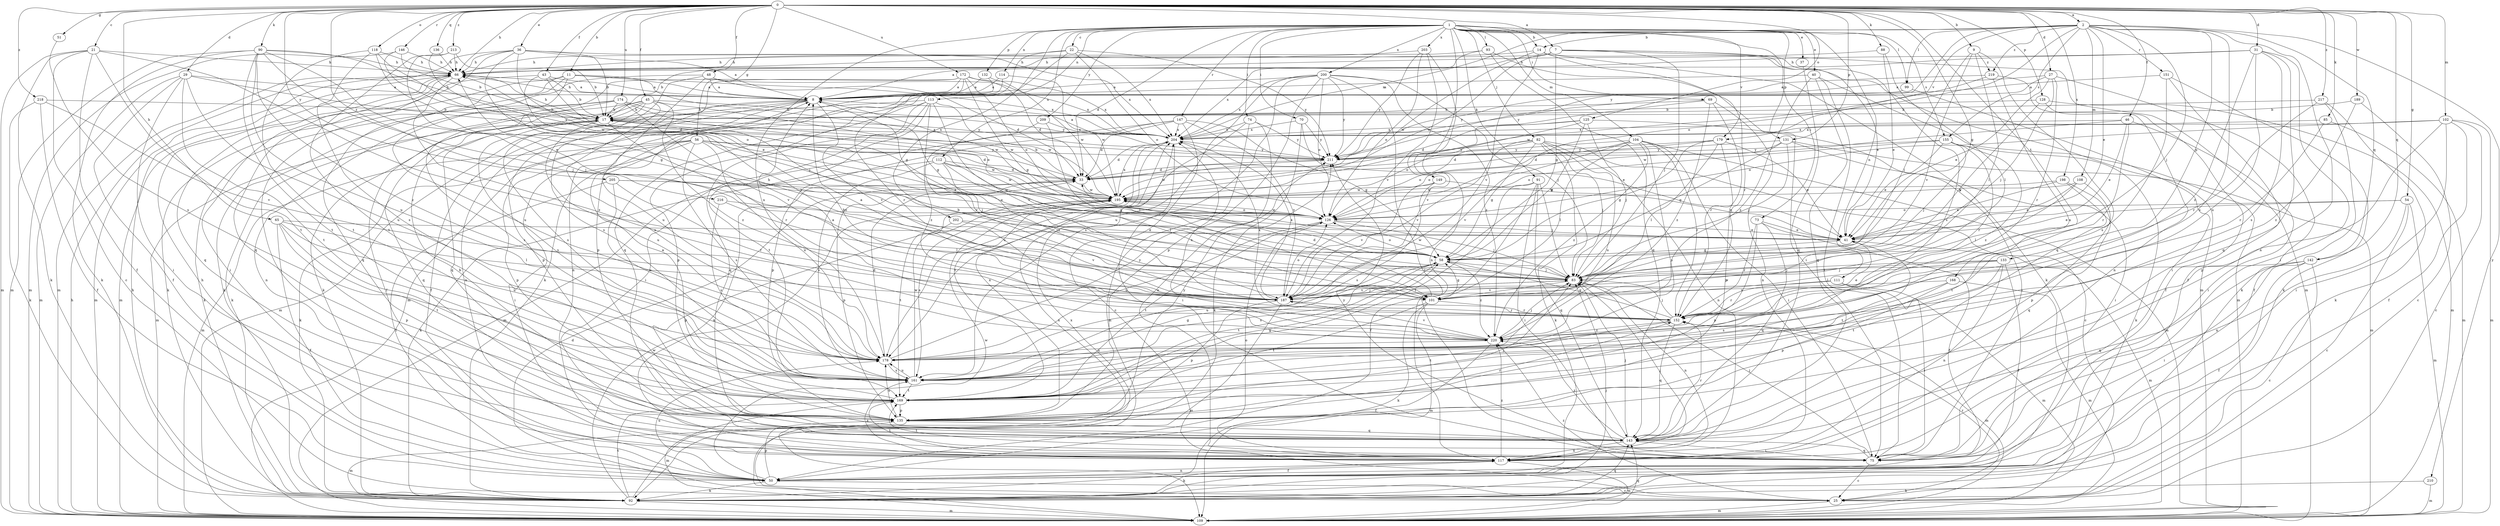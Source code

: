 strict digraph  {
0;
1;
2;
7;
8;
9;
11;
14;
17;
21;
22;
25;
27;
29;
31;
33;
36;
37;
40;
41;
43;
45;
46;
48;
50;
51;
54;
56;
58;
65;
66;
69;
70;
73;
74;
75;
82;
83;
85;
88;
90;
91;
92;
93;
99;
101;
102;
104;
108;
109;
111;
112;
113;
114;
117;
118;
125;
126;
128;
131;
132;
133;
135;
136;
142;
143;
146;
147;
149;
151;
152;
155;
161;
168;
169;
172;
174;
178;
179;
187;
189;
195;
198;
200;
202;
203;
204;
205;
209;
210;
211;
213;
216;
217;
218;
219;
220;
0 -> 2  [label=a];
0 -> 7  [label=a];
0 -> 9  [label=b];
0 -> 11  [label=b];
0 -> 21  [label=c];
0 -> 27  [label=d];
0 -> 29  [label=d];
0 -> 31  [label=d];
0 -> 36  [label=e];
0 -> 43  [label=f];
0 -> 45  [label=f];
0 -> 46  [label=f];
0 -> 48  [label=f];
0 -> 51  [label=g];
0 -> 54  [label=g];
0 -> 56  [label=g];
0 -> 58  [label=g];
0 -> 65  [label=h];
0 -> 66  [label=h];
0 -> 85  [label=k];
0 -> 88  [label=k];
0 -> 90  [label=k];
0 -> 102  [label=m];
0 -> 118  [label=o];
0 -> 125  [label=o];
0 -> 128  [label=p];
0 -> 131  [label=p];
0 -> 136  [label=q];
0 -> 142  [label=q];
0 -> 146  [label=r];
0 -> 168  [label=t];
0 -> 172  [label=u];
0 -> 174  [label=u];
0 -> 189  [label=w];
0 -> 198  [label=x];
0 -> 205  [label=y];
0 -> 213  [label=z];
0 -> 216  [label=z];
0 -> 217  [label=z];
0 -> 218  [label=z];
1 -> 14  [label=b];
1 -> 22  [label=c];
1 -> 33  [label=d];
1 -> 37  [label=e];
1 -> 40  [label=e];
1 -> 69  [label=i];
1 -> 70  [label=i];
1 -> 73  [label=i];
1 -> 74  [label=i];
1 -> 82  [label=j];
1 -> 91  [label=k];
1 -> 93  [label=l];
1 -> 99  [label=l];
1 -> 104  [label=m];
1 -> 111  [label=n];
1 -> 112  [label=n];
1 -> 113  [label=n];
1 -> 114  [label=n];
1 -> 131  [label=p];
1 -> 132  [label=p];
1 -> 147  [label=r];
1 -> 149  [label=r];
1 -> 155  [label=s];
1 -> 178  [label=u];
1 -> 179  [label=v];
1 -> 200  [label=x];
1 -> 202  [label=x];
1 -> 203  [label=x];
1 -> 209  [label=y];
2 -> 14  [label=b];
2 -> 41  [label=e];
2 -> 83  [label=j];
2 -> 99  [label=l];
2 -> 108  [label=m];
2 -> 117  [label=n];
2 -> 126  [label=o];
2 -> 133  [label=p];
2 -> 142  [label=q];
2 -> 151  [label=r];
2 -> 155  [label=s];
2 -> 161  [label=s];
2 -> 179  [label=v];
2 -> 204  [label=x];
2 -> 210  [label=y];
2 -> 211  [label=y];
2 -> 219  [label=z];
7 -> 17  [label=b];
7 -> 41  [label=e];
7 -> 58  [label=g];
7 -> 66  [label=h];
7 -> 83  [label=j];
7 -> 109  [label=m];
7 -> 161  [label=s];
7 -> 195  [label=w];
8 -> 17  [label=b];
8 -> 50  [label=f];
8 -> 66  [label=h];
8 -> 109  [label=m];
8 -> 117  [label=n];
8 -> 135  [label=p];
8 -> 187  [label=v];
8 -> 195  [label=w];
9 -> 83  [label=j];
9 -> 101  [label=l];
9 -> 143  [label=q];
9 -> 187  [label=v];
9 -> 219  [label=z];
11 -> 8  [label=a];
11 -> 58  [label=g];
11 -> 75  [label=i];
11 -> 92  [label=k];
11 -> 143  [label=q];
11 -> 178  [label=u];
11 -> 204  [label=x];
14 -> 66  [label=h];
14 -> 92  [label=k];
14 -> 109  [label=m];
14 -> 152  [label=r];
14 -> 187  [label=v];
14 -> 195  [label=w];
17 -> 66  [label=h];
17 -> 109  [label=m];
17 -> 143  [label=q];
17 -> 152  [label=r];
17 -> 161  [label=s];
17 -> 178  [label=u];
17 -> 204  [label=x];
21 -> 25  [label=c];
21 -> 50  [label=f];
21 -> 66  [label=h];
21 -> 92  [label=k];
21 -> 109  [label=m];
21 -> 169  [label=t];
21 -> 187  [label=v];
22 -> 66  [label=h];
22 -> 92  [label=k];
22 -> 126  [label=o];
22 -> 143  [label=q];
22 -> 204  [label=x];
22 -> 211  [label=y];
25 -> 33  [label=d];
25 -> 109  [label=m];
25 -> 152  [label=r];
25 -> 204  [label=x];
25 -> 220  [label=z];
27 -> 8  [label=a];
27 -> 41  [label=e];
27 -> 83  [label=j];
27 -> 92  [label=k];
27 -> 152  [label=r];
27 -> 211  [label=y];
29 -> 8  [label=a];
29 -> 50  [label=f];
29 -> 75  [label=i];
29 -> 109  [label=m];
29 -> 169  [label=t];
29 -> 178  [label=u];
29 -> 211  [label=y];
31 -> 8  [label=a];
31 -> 66  [label=h];
31 -> 75  [label=i];
31 -> 143  [label=q];
31 -> 161  [label=s];
31 -> 178  [label=u];
31 -> 220  [label=z];
33 -> 17  [label=b];
33 -> 117  [label=n];
33 -> 135  [label=p];
33 -> 195  [label=w];
36 -> 8  [label=a];
36 -> 17  [label=b];
36 -> 58  [label=g];
36 -> 66  [label=h];
36 -> 83  [label=j];
36 -> 109  [label=m];
36 -> 143  [label=q];
36 -> 204  [label=x];
37 -> 143  [label=q];
40 -> 8  [label=a];
40 -> 75  [label=i];
40 -> 109  [label=m];
40 -> 143  [label=q];
40 -> 220  [label=z];
41 -> 58  [label=g];
41 -> 109  [label=m];
41 -> 169  [label=t];
43 -> 8  [label=a];
43 -> 17  [label=b];
43 -> 33  [label=d];
43 -> 101  [label=l];
43 -> 109  [label=m];
45 -> 17  [label=b];
45 -> 50  [label=f];
45 -> 92  [label=k];
45 -> 143  [label=q];
45 -> 161  [label=s];
45 -> 178  [label=u];
45 -> 195  [label=w];
45 -> 211  [label=y];
45 -> 220  [label=z];
46 -> 41  [label=e];
46 -> 75  [label=i];
46 -> 152  [label=r];
46 -> 195  [label=w];
46 -> 204  [label=x];
48 -> 8  [label=a];
48 -> 33  [label=d];
48 -> 92  [label=k];
48 -> 161  [label=s];
48 -> 178  [label=u];
48 -> 204  [label=x];
50 -> 25  [label=c];
50 -> 66  [label=h];
50 -> 92  [label=k];
50 -> 117  [label=n];
50 -> 135  [label=p];
50 -> 178  [label=u];
50 -> 195  [label=w];
51 -> 161  [label=s];
54 -> 25  [label=c];
54 -> 41  [label=e];
54 -> 109  [label=m];
54 -> 117  [label=n];
54 -> 126  [label=o];
56 -> 33  [label=d];
56 -> 75  [label=i];
56 -> 83  [label=j];
56 -> 92  [label=k];
56 -> 109  [label=m];
56 -> 135  [label=p];
56 -> 161  [label=s];
56 -> 178  [label=u];
56 -> 195  [label=w];
56 -> 211  [label=y];
58 -> 83  [label=j];
58 -> 126  [label=o];
58 -> 161  [label=s];
58 -> 169  [label=t];
58 -> 178  [label=u];
58 -> 220  [label=z];
65 -> 41  [label=e];
65 -> 50  [label=f];
65 -> 101  [label=l];
65 -> 135  [label=p];
65 -> 169  [label=t];
65 -> 178  [label=u];
66 -> 8  [label=a];
66 -> 75  [label=i];
66 -> 109  [label=m];
66 -> 143  [label=q];
66 -> 220  [label=z];
69 -> 17  [label=b];
69 -> 117  [label=n];
69 -> 152  [label=r];
69 -> 187  [label=v];
69 -> 220  [label=z];
70 -> 41  [label=e];
70 -> 92  [label=k];
70 -> 204  [label=x];
70 -> 211  [label=y];
73 -> 41  [label=e];
73 -> 50  [label=f];
73 -> 135  [label=p];
73 -> 143  [label=q];
73 -> 152  [label=r];
74 -> 109  [label=m];
74 -> 117  [label=n];
74 -> 178  [label=u];
74 -> 204  [label=x];
74 -> 211  [label=y];
75 -> 25  [label=c];
75 -> 83  [label=j];
75 -> 143  [label=q];
75 -> 169  [label=t];
82 -> 25  [label=c];
82 -> 58  [label=g];
82 -> 83  [label=j];
82 -> 92  [label=k];
82 -> 117  [label=n];
82 -> 126  [label=o];
82 -> 178  [label=u];
82 -> 187  [label=v];
82 -> 211  [label=y];
83 -> 8  [label=a];
83 -> 66  [label=h];
83 -> 101  [label=l];
83 -> 117  [label=n];
83 -> 187  [label=v];
83 -> 195  [label=w];
85 -> 109  [label=m];
85 -> 152  [label=r];
85 -> 204  [label=x];
88 -> 41  [label=e];
88 -> 66  [label=h];
88 -> 101  [label=l];
90 -> 17  [label=b];
90 -> 41  [label=e];
90 -> 66  [label=h];
90 -> 83  [label=j];
90 -> 92  [label=k];
90 -> 109  [label=m];
90 -> 169  [label=t];
90 -> 178  [label=u];
90 -> 220  [label=z];
91 -> 50  [label=f];
91 -> 75  [label=i];
91 -> 83  [label=j];
91 -> 143  [label=q];
91 -> 169  [label=t];
91 -> 195  [label=w];
92 -> 66  [label=h];
92 -> 83  [label=j];
92 -> 109  [label=m];
92 -> 143  [label=q];
92 -> 169  [label=t];
92 -> 195  [label=w];
92 -> 204  [label=x];
93 -> 66  [label=h];
93 -> 75  [label=i];
93 -> 143  [label=q];
93 -> 204  [label=x];
99 -> 75  [label=i];
99 -> 211  [label=y];
101 -> 17  [label=b];
101 -> 33  [label=d];
101 -> 58  [label=g];
101 -> 92  [label=k];
101 -> 109  [label=m];
101 -> 152  [label=r];
101 -> 169  [label=t];
102 -> 25  [label=c];
102 -> 50  [label=f];
102 -> 75  [label=i];
102 -> 109  [label=m];
102 -> 126  [label=o];
102 -> 135  [label=p];
102 -> 204  [label=x];
104 -> 75  [label=i];
104 -> 101  [label=l];
104 -> 109  [label=m];
104 -> 126  [label=o];
104 -> 152  [label=r];
104 -> 161  [label=s];
104 -> 187  [label=v];
104 -> 211  [label=y];
104 -> 220  [label=z];
108 -> 41  [label=e];
108 -> 101  [label=l];
108 -> 135  [label=p];
108 -> 195  [label=w];
109 -> 66  [label=h];
109 -> 143  [label=q];
111 -> 75  [label=i];
111 -> 109  [label=m];
111 -> 152  [label=r];
111 -> 187  [label=v];
112 -> 33  [label=d];
112 -> 58  [label=g];
112 -> 92  [label=k];
112 -> 101  [label=l];
112 -> 161  [label=s];
112 -> 187  [label=v];
112 -> 195  [label=w];
113 -> 17  [label=b];
113 -> 75  [label=i];
113 -> 135  [label=p];
113 -> 143  [label=q];
113 -> 169  [label=t];
113 -> 187  [label=v];
113 -> 195  [label=w];
113 -> 220  [label=z];
114 -> 8  [label=a];
114 -> 135  [label=p];
114 -> 195  [label=w];
117 -> 50  [label=f];
117 -> 83  [label=j];
117 -> 92  [label=k];
117 -> 109  [label=m];
117 -> 126  [label=o];
117 -> 161  [label=s];
117 -> 169  [label=t];
117 -> 220  [label=z];
118 -> 41  [label=e];
118 -> 58  [label=g];
118 -> 66  [label=h];
118 -> 161  [label=s];
118 -> 169  [label=t];
125 -> 33  [label=d];
125 -> 58  [label=g];
125 -> 75  [label=i];
125 -> 83  [label=j];
125 -> 126  [label=o];
125 -> 204  [label=x];
126 -> 41  [label=e];
126 -> 83  [label=j];
126 -> 169  [label=t];
126 -> 178  [label=u];
126 -> 195  [label=w];
128 -> 17  [label=b];
128 -> 50  [label=f];
128 -> 83  [label=j];
128 -> 109  [label=m];
131 -> 33  [label=d];
131 -> 58  [label=g];
131 -> 75  [label=i];
131 -> 83  [label=j];
131 -> 109  [label=m];
131 -> 211  [label=y];
132 -> 8  [label=a];
132 -> 117  [label=n];
132 -> 195  [label=w];
133 -> 50  [label=f];
133 -> 83  [label=j];
133 -> 101  [label=l];
133 -> 117  [label=n];
133 -> 169  [label=t];
133 -> 187  [label=v];
135 -> 17  [label=b];
135 -> 83  [label=j];
135 -> 109  [label=m];
135 -> 143  [label=q];
135 -> 152  [label=r];
135 -> 178  [label=u];
135 -> 204  [label=x];
135 -> 211  [label=y];
136 -> 66  [label=h];
136 -> 195  [label=w];
142 -> 25  [label=c];
142 -> 50  [label=f];
142 -> 75  [label=i];
142 -> 83  [label=j];
142 -> 143  [label=q];
143 -> 75  [label=i];
143 -> 83  [label=j];
143 -> 117  [label=n];
143 -> 152  [label=r];
143 -> 211  [label=y];
143 -> 220  [label=z];
146 -> 17  [label=b];
146 -> 66  [label=h];
146 -> 109  [label=m];
146 -> 126  [label=o];
147 -> 25  [label=c];
147 -> 33  [label=d];
147 -> 58  [label=g];
147 -> 109  [label=m];
147 -> 135  [label=p];
147 -> 187  [label=v];
147 -> 204  [label=x];
149 -> 41  [label=e];
149 -> 161  [label=s];
149 -> 187  [label=v];
149 -> 195  [label=w];
151 -> 8  [label=a];
151 -> 50  [label=f];
151 -> 92  [label=k];
151 -> 161  [label=s];
152 -> 41  [label=e];
152 -> 58  [label=g];
152 -> 83  [label=j];
152 -> 109  [label=m];
152 -> 143  [label=q];
152 -> 169  [label=t];
152 -> 204  [label=x];
152 -> 220  [label=z];
155 -> 41  [label=e];
155 -> 83  [label=j];
155 -> 92  [label=k];
155 -> 126  [label=o];
155 -> 152  [label=r];
155 -> 211  [label=y];
155 -> 220  [label=z];
161 -> 58  [label=g];
161 -> 169  [label=t];
161 -> 178  [label=u];
161 -> 195  [label=w];
168 -> 109  [label=m];
168 -> 135  [label=p];
168 -> 161  [label=s];
168 -> 187  [label=v];
169 -> 8  [label=a];
169 -> 58  [label=g];
169 -> 109  [label=m];
169 -> 135  [label=p];
172 -> 8  [label=a];
172 -> 33  [label=d];
172 -> 58  [label=g];
172 -> 92  [label=k];
172 -> 109  [label=m];
172 -> 126  [label=o];
172 -> 152  [label=r];
172 -> 204  [label=x];
174 -> 17  [label=b];
174 -> 92  [label=k];
174 -> 117  [label=n];
174 -> 126  [label=o];
174 -> 161  [label=s];
174 -> 187  [label=v];
174 -> 211  [label=y];
178 -> 33  [label=d];
178 -> 161  [label=s];
178 -> 211  [label=y];
179 -> 33  [label=d];
179 -> 41  [label=e];
179 -> 58  [label=g];
179 -> 101  [label=l];
179 -> 135  [label=p];
179 -> 211  [label=y];
187 -> 8  [label=a];
187 -> 17  [label=b];
187 -> 83  [label=j];
187 -> 109  [label=m];
187 -> 126  [label=o];
187 -> 135  [label=p];
187 -> 152  [label=r];
187 -> 204  [label=x];
189 -> 17  [label=b];
189 -> 25  [label=c];
189 -> 220  [label=z];
195 -> 126  [label=o];
195 -> 161  [label=s];
195 -> 169  [label=t];
195 -> 204  [label=x];
198 -> 41  [label=e];
198 -> 143  [label=q];
198 -> 169  [label=t];
198 -> 195  [label=w];
200 -> 8  [label=a];
200 -> 75  [label=i];
200 -> 83  [label=j];
200 -> 126  [label=o];
200 -> 135  [label=p];
200 -> 161  [label=s];
200 -> 178  [label=u];
200 -> 204  [label=x];
200 -> 211  [label=y];
200 -> 220  [label=z];
202 -> 41  [label=e];
202 -> 135  [label=p];
202 -> 187  [label=v];
203 -> 66  [label=h];
203 -> 117  [label=n];
203 -> 126  [label=o];
203 -> 187  [label=v];
203 -> 211  [label=y];
204 -> 8  [label=a];
204 -> 33  [label=d];
204 -> 66  [label=h];
204 -> 75  [label=i];
204 -> 169  [label=t];
204 -> 211  [label=y];
205 -> 50  [label=f];
205 -> 126  [label=o];
205 -> 152  [label=r];
205 -> 178  [label=u];
205 -> 195  [label=w];
209 -> 101  [label=l];
209 -> 187  [label=v];
209 -> 204  [label=x];
210 -> 92  [label=k];
210 -> 109  [label=m];
211 -> 33  [label=d];
211 -> 195  [label=w];
213 -> 17  [label=b];
213 -> 66  [label=h];
213 -> 83  [label=j];
213 -> 169  [label=t];
216 -> 101  [label=l];
216 -> 126  [label=o];
216 -> 161  [label=s];
217 -> 17  [label=b];
217 -> 50  [label=f];
217 -> 92  [label=k];
217 -> 152  [label=r];
218 -> 17  [label=b];
218 -> 50  [label=f];
218 -> 92  [label=k];
218 -> 187  [label=v];
219 -> 8  [label=a];
219 -> 117  [label=n];
219 -> 178  [label=u];
219 -> 195  [label=w];
220 -> 8  [label=a];
220 -> 50  [label=f];
220 -> 83  [label=j];
220 -> 178  [label=u];
220 -> 187  [label=v];
220 -> 204  [label=x];
}
